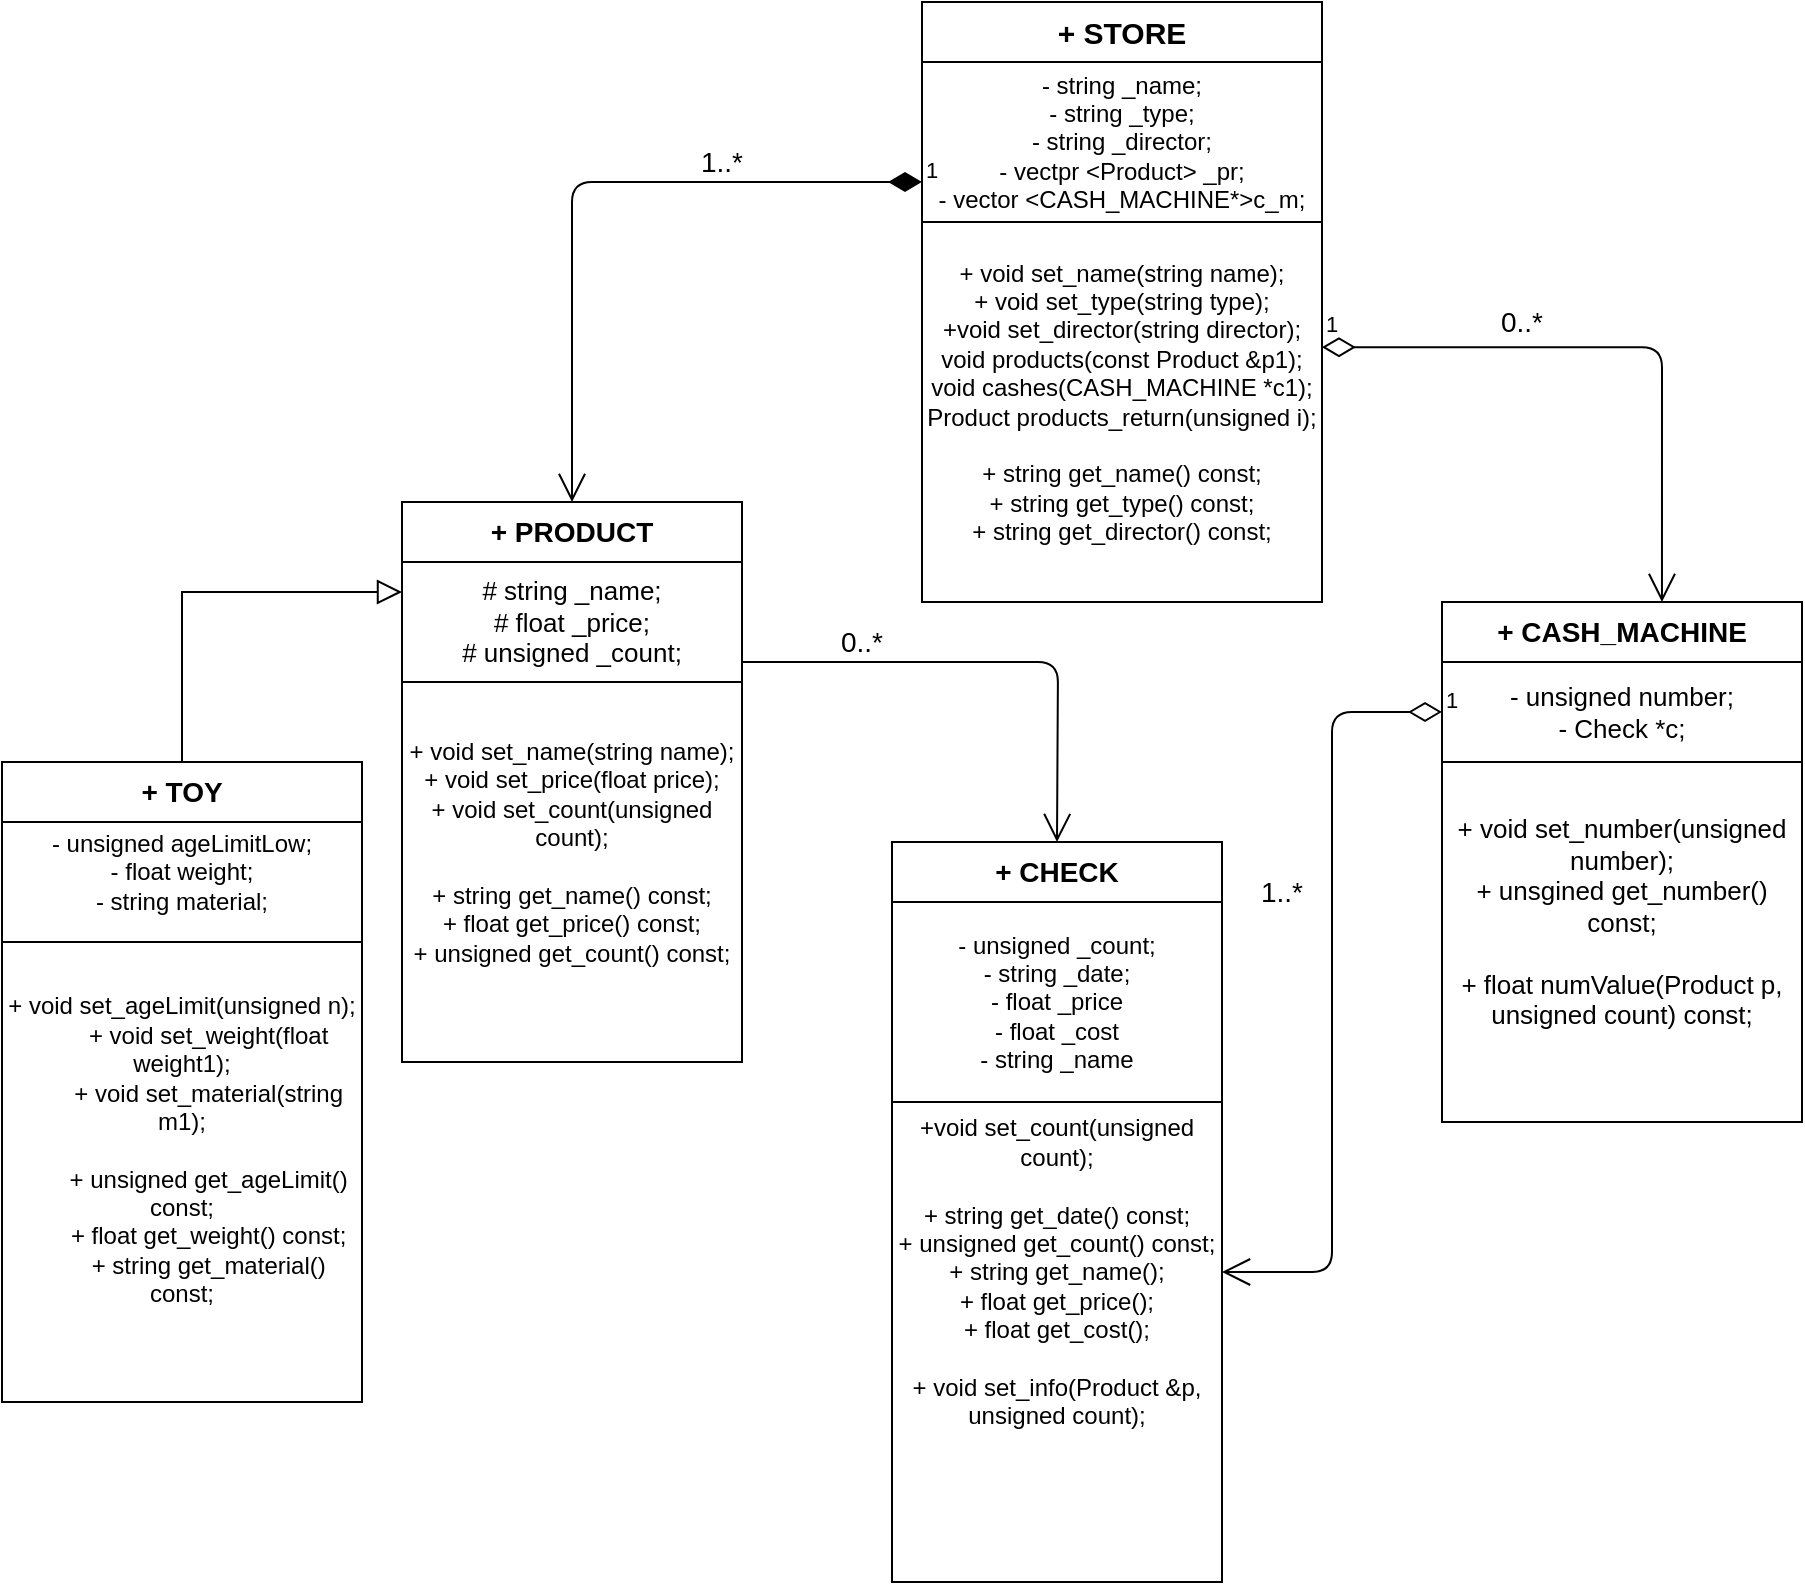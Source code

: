 <mxfile version="12.3.2" type="device" pages="1"><diagram id="hkQX3sicDs0w3aoGLPJo" name="Page-1"><mxGraphModel dx="2274" dy="1891" grid="1" gridSize="10" guides="1" tooltips="1" connect="1" arrows="1" fold="1" page="1" pageScale="1" pageWidth="827" pageHeight="1169" math="0" shadow="0"><root><mxCell id="0"/><mxCell id="1" parent="0"/><mxCell id="QCdC7nZjPl3hue3BDz9--2" value="&lt;font style=&quot;font-size: 12px&quot;&gt;&lt;span&gt;+ void set_name(string name);&lt;/span&gt;&lt;br&gt;&lt;span&gt;+ void set_type(string type);&lt;/span&gt;&lt;br&gt;&lt;span&gt;+void set_director(string director);&lt;/span&gt;&lt;br&gt;&lt;span&gt;void products(const Product &amp;amp;p1);&lt;br&gt;&lt;/span&gt;void cashes(CASH_MACHINE *c1);&lt;br&gt;Product products_return(unsigned i);&lt;br&gt;&lt;br&gt;&lt;/font&gt;+ string get_name() const;&lt;br&gt;+ string get_type() const;&lt;br&gt;+ string get_director() const;" style="rounded=0;whiteSpace=wrap;html=1;" parent="1" vertex="1"><mxGeometry x="350" y="70" width="200" height="200" as="geometry"/></mxCell><mxCell id="QCdC7nZjPl3hue3BDz9--3" value="&lt;b&gt;&lt;font style=&quot;font-size: 15px&quot;&gt;+ STORE&lt;/font&gt;&lt;/b&gt;" style="rounded=0;whiteSpace=wrap;html=1;" parent="1" vertex="1"><mxGeometry x="350" y="-30" width="200" height="30" as="geometry"/></mxCell><mxCell id="QCdC7nZjPl3hue3BDz9--4" value="- string _name;&lt;br&gt;- string _type;&lt;br&gt;- string _director;&lt;br&gt;- vectpr &amp;lt;Product&amp;gt; _pr;&lt;br&gt;- vector &amp;lt;CASH_MACHINE*&amp;gt;c_m;" style="rounded=0;whiteSpace=wrap;html=1;" parent="1" vertex="1"><mxGeometry x="350" width="200" height="80" as="geometry"/></mxCell><mxCell id="QCdC7nZjPl3hue3BDz9--6" value="+ void set_name(string name);&lt;br&gt;+ void set_price(float price);&lt;br&gt;+ void set_count(unsigned count);&lt;br&gt;&lt;br&gt;+ string get_name() const;&lt;br&gt;+ float get_price() const;&lt;br&gt;+ unsigned get_count() const;" style="rounded=0;whiteSpace=wrap;html=1;" parent="1" vertex="1"><mxGeometry x="90" y="290" width="170" height="210" as="geometry"/></mxCell><mxCell id="QCdC7nZjPl3hue3BDz9--7" value="&lt;font style=&quot;font-size: 13px&quot;&gt;# string _name;&lt;br&gt;# float _price;&lt;br&gt;# unsigned _count;&lt;br&gt;&lt;/font&gt;" style="rounded=0;whiteSpace=wrap;html=1;" parent="1" vertex="1"><mxGeometry x="90" y="250" width="170" height="60" as="geometry"/></mxCell><mxCell id="QCdC7nZjPl3hue3BDz9--9" value="&lt;font style=&quot;font-size: 14px&quot;&gt;&lt;b&gt;+ PRODUCT&lt;/b&gt;&lt;/font&gt;" style="rounded=0;whiteSpace=wrap;html=1;" parent="1" vertex="1"><mxGeometry x="90" y="220" width="170" height="30" as="geometry"/></mxCell><mxCell id="QCdC7nZjPl3hue3BDz9--10" value="1" style="endArrow=open;html=1;endSize=12;startArrow=diamondThin;startSize=14;startFill=1;edgeStyle=orthogonalEdgeStyle;align=left;verticalAlign=bottom;entryX=0.5;entryY=0;entryDx=0;entryDy=0;exitX=0;exitY=0.75;exitDx=0;exitDy=0;" parent="1" source="QCdC7nZjPl3hue3BDz9--4" target="QCdC7nZjPl3hue3BDz9--9" edge="1"><mxGeometry x="-1" y="3" relative="1" as="geometry"><mxPoint x="270" y="100" as="sourcePoint"/><mxPoint x="380" y="170" as="targetPoint"/><Array as="points"><mxPoint x="175" y="60"/></Array></mxGeometry></mxCell><mxCell id="QCdC7nZjPl3hue3BDz9--12" value="+void set_count(unsigned count);&lt;br&gt;&lt;br&gt;+ string get_date() const;&lt;br&gt;+ unsigned get_count() const;&lt;br&gt;+ string get_name();&lt;br&gt;+ float get_price();&lt;br&gt;+ float get_cost();&lt;br&gt;&lt;br&gt;+ void set_info(Product &amp;amp;p, unsigned count);" style="rounded=0;whiteSpace=wrap;html=1;" parent="1" vertex="1"><mxGeometry x="335" y="450" width="165" height="310" as="geometry"/></mxCell><mxCell id="QCdC7nZjPl3hue3BDz9--13" value="- unsigned _count;&lt;br&gt;- string _date;&lt;br&gt;- float _price&lt;br&gt;- float _cost&lt;br&gt;- string _name" style="rounded=0;whiteSpace=wrap;html=1;" parent="1" vertex="1"><mxGeometry x="335" y="420" width="165" height="100" as="geometry"/></mxCell><mxCell id="QCdC7nZjPl3hue3BDz9--14" value="&lt;b&gt;&lt;font style=&quot;font-size: 14px&quot;&gt;+ CHECK&lt;/font&gt;&lt;/b&gt;" style="rounded=0;whiteSpace=wrap;html=1;" parent="1" vertex="1"><mxGeometry x="335" y="390" width="165" height="30" as="geometry"/></mxCell><mxCell id="QCdC7nZjPl3hue3BDz9--22" value="&lt;font style=&quot;font-size: 13px&quot;&gt;+ void set_number(unsigned number);&lt;br&gt;+ unsgined get_number() const;&lt;br&gt;&lt;br&gt;+ float numValue(Product p, unsigned count) const;&lt;br&gt;&lt;/font&gt;" style="rounded=0;whiteSpace=wrap;html=1;" parent="1" vertex="1"><mxGeometry x="610" y="330" width="180" height="200" as="geometry"/></mxCell><mxCell id="QCdC7nZjPl3hue3BDz9--23" value="&lt;font style=&quot;font-size: 13px&quot;&gt;- unsigned number;&lt;br&gt;- Check *c;&lt;br&gt;&lt;/font&gt;" style="rounded=0;whiteSpace=wrap;html=1;" parent="1" vertex="1"><mxGeometry x="610" y="300" width="180" height="50" as="geometry"/></mxCell><mxCell id="QCdC7nZjPl3hue3BDz9--24" value="&lt;b&gt;&lt;font style=&quot;font-size: 14px&quot;&gt;+ CASH_MACHINE&lt;/font&gt;&lt;/b&gt;" style="rounded=0;whiteSpace=wrap;html=1;" parent="1" vertex="1"><mxGeometry x="610" y="270" width="180" height="30" as="geometry"/></mxCell><mxCell id="QCdC7nZjPl3hue3BDz9--30" value="1" style="endArrow=open;html=1;endSize=12;startArrow=diamondThin;startSize=14;startFill=0;edgeStyle=orthogonalEdgeStyle;align=left;verticalAlign=bottom;exitX=1;exitY=0.363;exitDx=0;exitDy=0;exitPerimeter=0;entryX=0.611;entryY=0;entryDx=0;entryDy=0;entryPerimeter=0;" parent="1" source="QCdC7nZjPl3hue3BDz9--2" target="QCdC7nZjPl3hue3BDz9--24" edge="1"><mxGeometry x="-1" y="3" relative="1" as="geometry"><mxPoint x="610" y="140" as="sourcePoint"/><mxPoint x="770" y="140" as="targetPoint"/></mxGeometry></mxCell><mxCell id="Vb-KukggmRufzUzsuPpt-1" value="&lt;div&gt;+ void set_ageLimit(unsigned n);&lt;/div&gt;&lt;div&gt;&lt;span style=&quot;white-space: pre&quot;&gt;&#9;&lt;/span&gt;+ void set_weight(float weight1);&lt;/div&gt;&lt;div&gt;&lt;span style=&quot;white-space: pre&quot;&gt;&#9;&lt;/span&gt;+ void set_material(string m1);&lt;/div&gt;&lt;div&gt;&lt;br&gt;&lt;/div&gt;&lt;div&gt;&lt;span style=&quot;white-space: pre&quot;&gt;&#9;&lt;/span&gt;+ unsigned get_ageLimit() const;&lt;/div&gt;&lt;div&gt;&lt;span style=&quot;white-space: pre&quot;&gt;&#9;&lt;/span&gt;+ float get_weight() const;&lt;/div&gt;&lt;div&gt;&lt;span style=&quot;white-space: pre&quot;&gt;&#9;&lt;/span&gt;+ string get_material() const;&lt;/div&gt;" style="rounded=0;whiteSpace=wrap;html=1;" parent="1" vertex="1"><mxGeometry x="-110" y="418" width="180" height="252" as="geometry"/></mxCell><mxCell id="Vb-KukggmRufzUzsuPpt-2" value="- unsigned ageLimitLow;&lt;br&gt;- float weight;&lt;br&gt;- string material;" style="rounded=0;whiteSpace=wrap;html=1;" parent="1" vertex="1"><mxGeometry x="-110" y="370" width="180" height="70" as="geometry"/></mxCell><mxCell id="TKow3dRBtlgtDBpqtqsU-1" style="edgeStyle=orthogonalEdgeStyle;rounded=0;orthogonalLoop=1;jettySize=auto;html=1;exitX=0.5;exitY=0;exitDx=0;exitDy=0;entryX=0;entryY=0.25;entryDx=0;entryDy=0;endArrow=block;endFill=0;endSize=10;" parent="1" source="Vb-KukggmRufzUzsuPpt-4" target="QCdC7nZjPl3hue3BDz9--7" edge="1"><mxGeometry relative="1" as="geometry"/></mxCell><mxCell id="Vb-KukggmRufzUzsuPpt-4" value="&lt;b&gt;&lt;font style=&quot;font-size: 14px&quot;&gt;+ TOY&lt;br&gt;&lt;/font&gt;&lt;/b&gt;" style="rounded=0;whiteSpace=wrap;html=1;" parent="1" vertex="1"><mxGeometry x="-110" y="350" width="180" height="30" as="geometry"/></mxCell><mxCell id="yIuExh6yvlFx1oPrIPA2-2" value="1" style="endArrow=open;html=1;endSize=12;startArrow=diamondThin;startSize=14;startFill=0;edgeStyle=orthogonalEdgeStyle;align=left;verticalAlign=bottom;exitX=0;exitY=0.5;exitDx=0;exitDy=0;entryX=1;entryY=0.5;entryDx=0;entryDy=0;" parent="1" source="QCdC7nZjPl3hue3BDz9--23" target="QCdC7nZjPl3hue3BDz9--12" edge="1"><mxGeometry x="-1" y="3" relative="1" as="geometry"><mxPoint x="420" y="330" as="sourcePoint"/><mxPoint x="580" y="330" as="targetPoint"/></mxGeometry></mxCell><mxCell id="yIuExh6yvlFx1oPrIPA2-7" value="" style="endArrow=open;endFill=1;endSize=12;html=1;entryX=0.5;entryY=0;entryDx=0;entryDy=0;" parent="1" target="QCdC7nZjPl3hue3BDz9--14" edge="1"><mxGeometry width="160" relative="1" as="geometry"><mxPoint x="260" y="300" as="sourcePoint"/><mxPoint x="420" y="300" as="targetPoint"/><Array as="points"><mxPoint x="418" y="300"/></Array></mxGeometry></mxCell><mxCell id="0jHHC6RDaUxLZM8-bDrR-4" value="&lt;font style=&quot;font-size: 14px&quot;&gt;0..*&lt;/font&gt;" style="text;html=1;strokeColor=none;fillColor=none;align=center;verticalAlign=middle;whiteSpace=wrap;rounded=0;" parent="1" vertex="1"><mxGeometry x="300" y="280" width="40" height="20" as="geometry"/></mxCell><mxCell id="0jHHC6RDaUxLZM8-bDrR-6" value="&lt;font style=&quot;font-size: 14px&quot;&gt;1..*&lt;/font&gt;" style="text;html=1;strokeColor=none;fillColor=none;align=center;verticalAlign=middle;whiteSpace=wrap;rounded=0;" parent="1" vertex="1"><mxGeometry x="230" y="40" width="40" height="20" as="geometry"/></mxCell><mxCell id="0jHHC6RDaUxLZM8-bDrR-8" value="&lt;font style=&quot;font-size: 14px&quot;&gt;0..*&lt;/font&gt;" style="text;html=1;strokeColor=none;fillColor=none;align=center;verticalAlign=middle;whiteSpace=wrap;rounded=0;" parent="1" vertex="1"><mxGeometry x="630" y="120" width="40" height="20" as="geometry"/></mxCell><mxCell id="0jHHC6RDaUxLZM8-bDrR-9" value="&lt;font style=&quot;font-size: 14px&quot;&gt;1..*&lt;/font&gt;" style="text;html=1;strokeColor=none;fillColor=none;align=center;verticalAlign=middle;whiteSpace=wrap;rounded=0;" parent="1" vertex="1"><mxGeometry x="510" y="405" width="40" height="20" as="geometry"/></mxCell></root></mxGraphModel></diagram></mxfile>